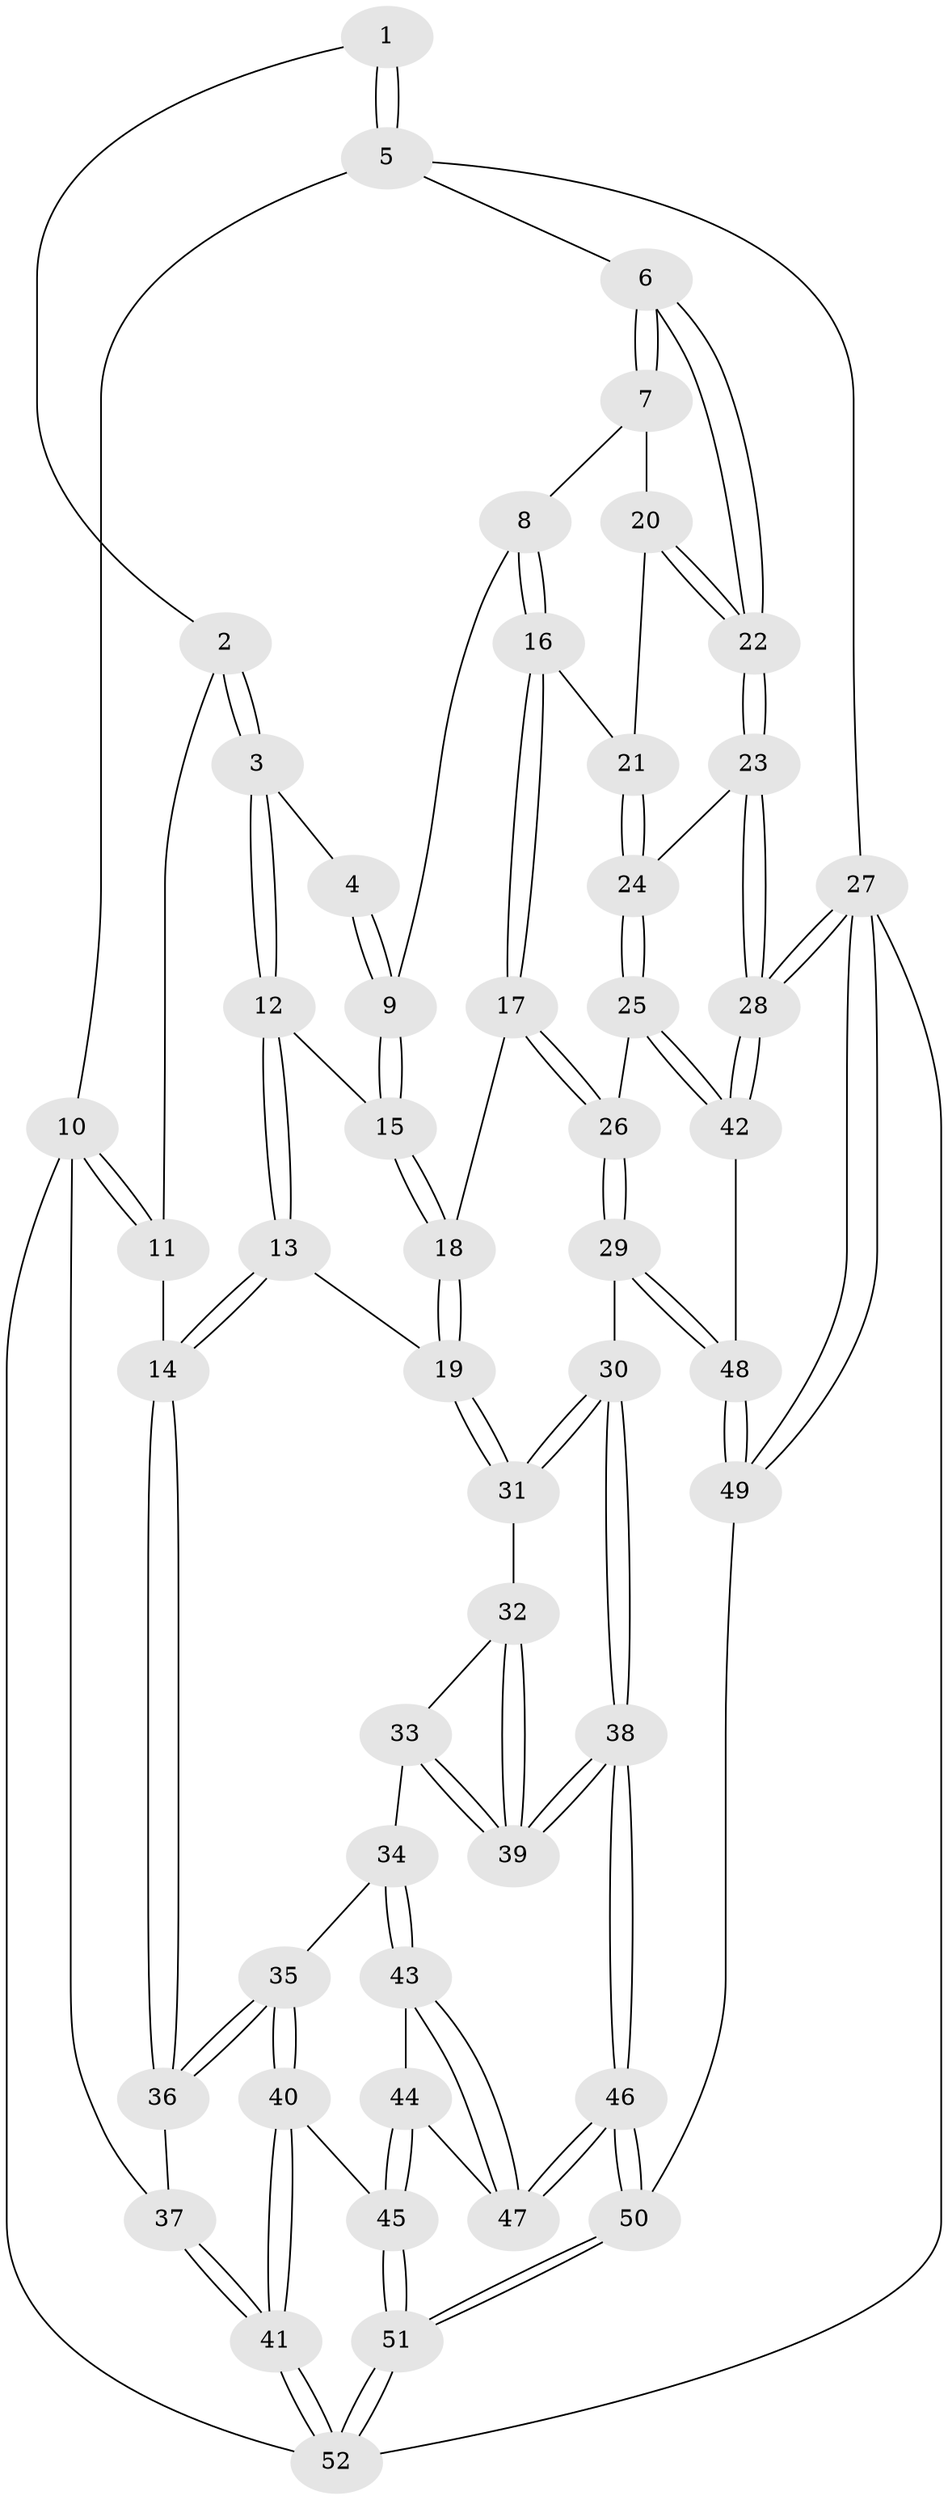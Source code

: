 // Generated by graph-tools (version 1.1) at 2025/38/03/09/25 02:38:34]
// undirected, 52 vertices, 127 edges
graph export_dot {
graph [start="1"]
  node [color=gray90,style=filled];
  1 [pos="+0.8417877190534547+0"];
  2 [pos="+0.22706821883075728+0"];
  3 [pos="+0.39721937098441523+0.12480818914404644"];
  4 [pos="+0.6424473905947053+0.08080714660338231"];
  5 [pos="+1+0"];
  6 [pos="+1+0"];
  7 [pos="+1+0.0010141068626086333"];
  8 [pos="+0.7431051677030015+0.22796959353713384"];
  9 [pos="+0.6704988362030484+0.22418213423792321"];
  10 [pos="+0+0"];
  11 [pos="+0.20304648578234452+0"];
  12 [pos="+0.40546345885641766+0.1475411624230033"];
  13 [pos="+0.32485303988201836+0.4227410275766823"];
  14 [pos="+0.11478511011089063+0.46439028789530606"];
  15 [pos="+0.579368038232881+0.27237828090158706"];
  16 [pos="+0.7664025082094307+0.4526943775870649"];
  17 [pos="+0.6513051374897558+0.49108990417641"];
  18 [pos="+0.5839136380891908+0.4604112537136897"];
  19 [pos="+0.457503299826846+0.4986715257370468"];
  20 [pos="+0.7928807122254117+0.4495465260572893"];
  21 [pos="+0.7811773818623694+0.4539716575768093"];
  22 [pos="+1+0.5282054793212543"];
  23 [pos="+1+0.5926251480613012"];
  24 [pos="+0.8940074710595578+0.671781095690334"];
  25 [pos="+0.8258794342822402+0.7361909694355776"];
  26 [pos="+0.6926629791587707+0.7490774135535104"];
  27 [pos="+1+1"];
  28 [pos="+1+1"];
  29 [pos="+0.6816191866354193+0.7604433823133778"];
  30 [pos="+0.6178625751102795+0.7958253404505191"];
  31 [pos="+0.44174615443373677+0.587090525432393"];
  32 [pos="+0.40124968317804743+0.6382101373694579"];
  33 [pos="+0.25553826951543623+0.728381792863211"];
  34 [pos="+0.2243668512663453+0.7358525655493101"];
  35 [pos="+0.19853872736393272+0.717592385105623"];
  36 [pos="+0.070060951465832+0.4999842994150163"];
  37 [pos="+0+0.4966601943055557"];
  38 [pos="+0.5515591014482124+0.8710942325833451"];
  39 [pos="+0.4761723094188722+0.8103351708823453"];
  40 [pos="+0.045111300872897234+0.8395659535549932"];
  41 [pos="+0+0.9663724094293539"];
  42 [pos="+0.9297253423020362+0.896954341791248"];
  43 [pos="+0.22467412972810874+0.7374334634846669"];
  44 [pos="+0.22512551998428873+0.9065926511742113"];
  45 [pos="+0.19269574432927822+0.9775746551814332"];
  46 [pos="+0.5231200306220132+0.9607600633144427"];
  47 [pos="+0.4538298702549314+0.934588808298769"];
  48 [pos="+0.7878442369924191+0.9406485188744681"];
  49 [pos="+0.6799883466799683+1"];
  50 [pos="+0.5420336851361199+1"];
  51 [pos="+0.10286794264962656+1"];
  52 [pos="+0+1"];
  1 -- 2;
  1 -- 5;
  1 -- 5;
  2 -- 3;
  2 -- 3;
  2 -- 11;
  3 -- 4;
  3 -- 12;
  3 -- 12;
  4 -- 9;
  4 -- 9;
  5 -- 6;
  5 -- 10;
  5 -- 27;
  6 -- 7;
  6 -- 7;
  6 -- 22;
  6 -- 22;
  7 -- 8;
  7 -- 20;
  8 -- 9;
  8 -- 16;
  8 -- 16;
  9 -- 15;
  9 -- 15;
  10 -- 11;
  10 -- 11;
  10 -- 37;
  10 -- 52;
  11 -- 14;
  12 -- 13;
  12 -- 13;
  12 -- 15;
  13 -- 14;
  13 -- 14;
  13 -- 19;
  14 -- 36;
  14 -- 36;
  15 -- 18;
  15 -- 18;
  16 -- 17;
  16 -- 17;
  16 -- 21;
  17 -- 18;
  17 -- 26;
  17 -- 26;
  18 -- 19;
  18 -- 19;
  19 -- 31;
  19 -- 31;
  20 -- 21;
  20 -- 22;
  20 -- 22;
  21 -- 24;
  21 -- 24;
  22 -- 23;
  22 -- 23;
  23 -- 24;
  23 -- 28;
  23 -- 28;
  24 -- 25;
  24 -- 25;
  25 -- 26;
  25 -- 42;
  25 -- 42;
  26 -- 29;
  26 -- 29;
  27 -- 28;
  27 -- 28;
  27 -- 49;
  27 -- 49;
  27 -- 52;
  28 -- 42;
  28 -- 42;
  29 -- 30;
  29 -- 48;
  29 -- 48;
  30 -- 31;
  30 -- 31;
  30 -- 38;
  30 -- 38;
  31 -- 32;
  32 -- 33;
  32 -- 39;
  32 -- 39;
  33 -- 34;
  33 -- 39;
  33 -- 39;
  34 -- 35;
  34 -- 43;
  34 -- 43;
  35 -- 36;
  35 -- 36;
  35 -- 40;
  35 -- 40;
  36 -- 37;
  37 -- 41;
  37 -- 41;
  38 -- 39;
  38 -- 39;
  38 -- 46;
  38 -- 46;
  40 -- 41;
  40 -- 41;
  40 -- 45;
  41 -- 52;
  41 -- 52;
  42 -- 48;
  43 -- 44;
  43 -- 47;
  43 -- 47;
  44 -- 45;
  44 -- 45;
  44 -- 47;
  45 -- 51;
  45 -- 51;
  46 -- 47;
  46 -- 47;
  46 -- 50;
  46 -- 50;
  48 -- 49;
  48 -- 49;
  49 -- 50;
  50 -- 51;
  50 -- 51;
  51 -- 52;
  51 -- 52;
}
